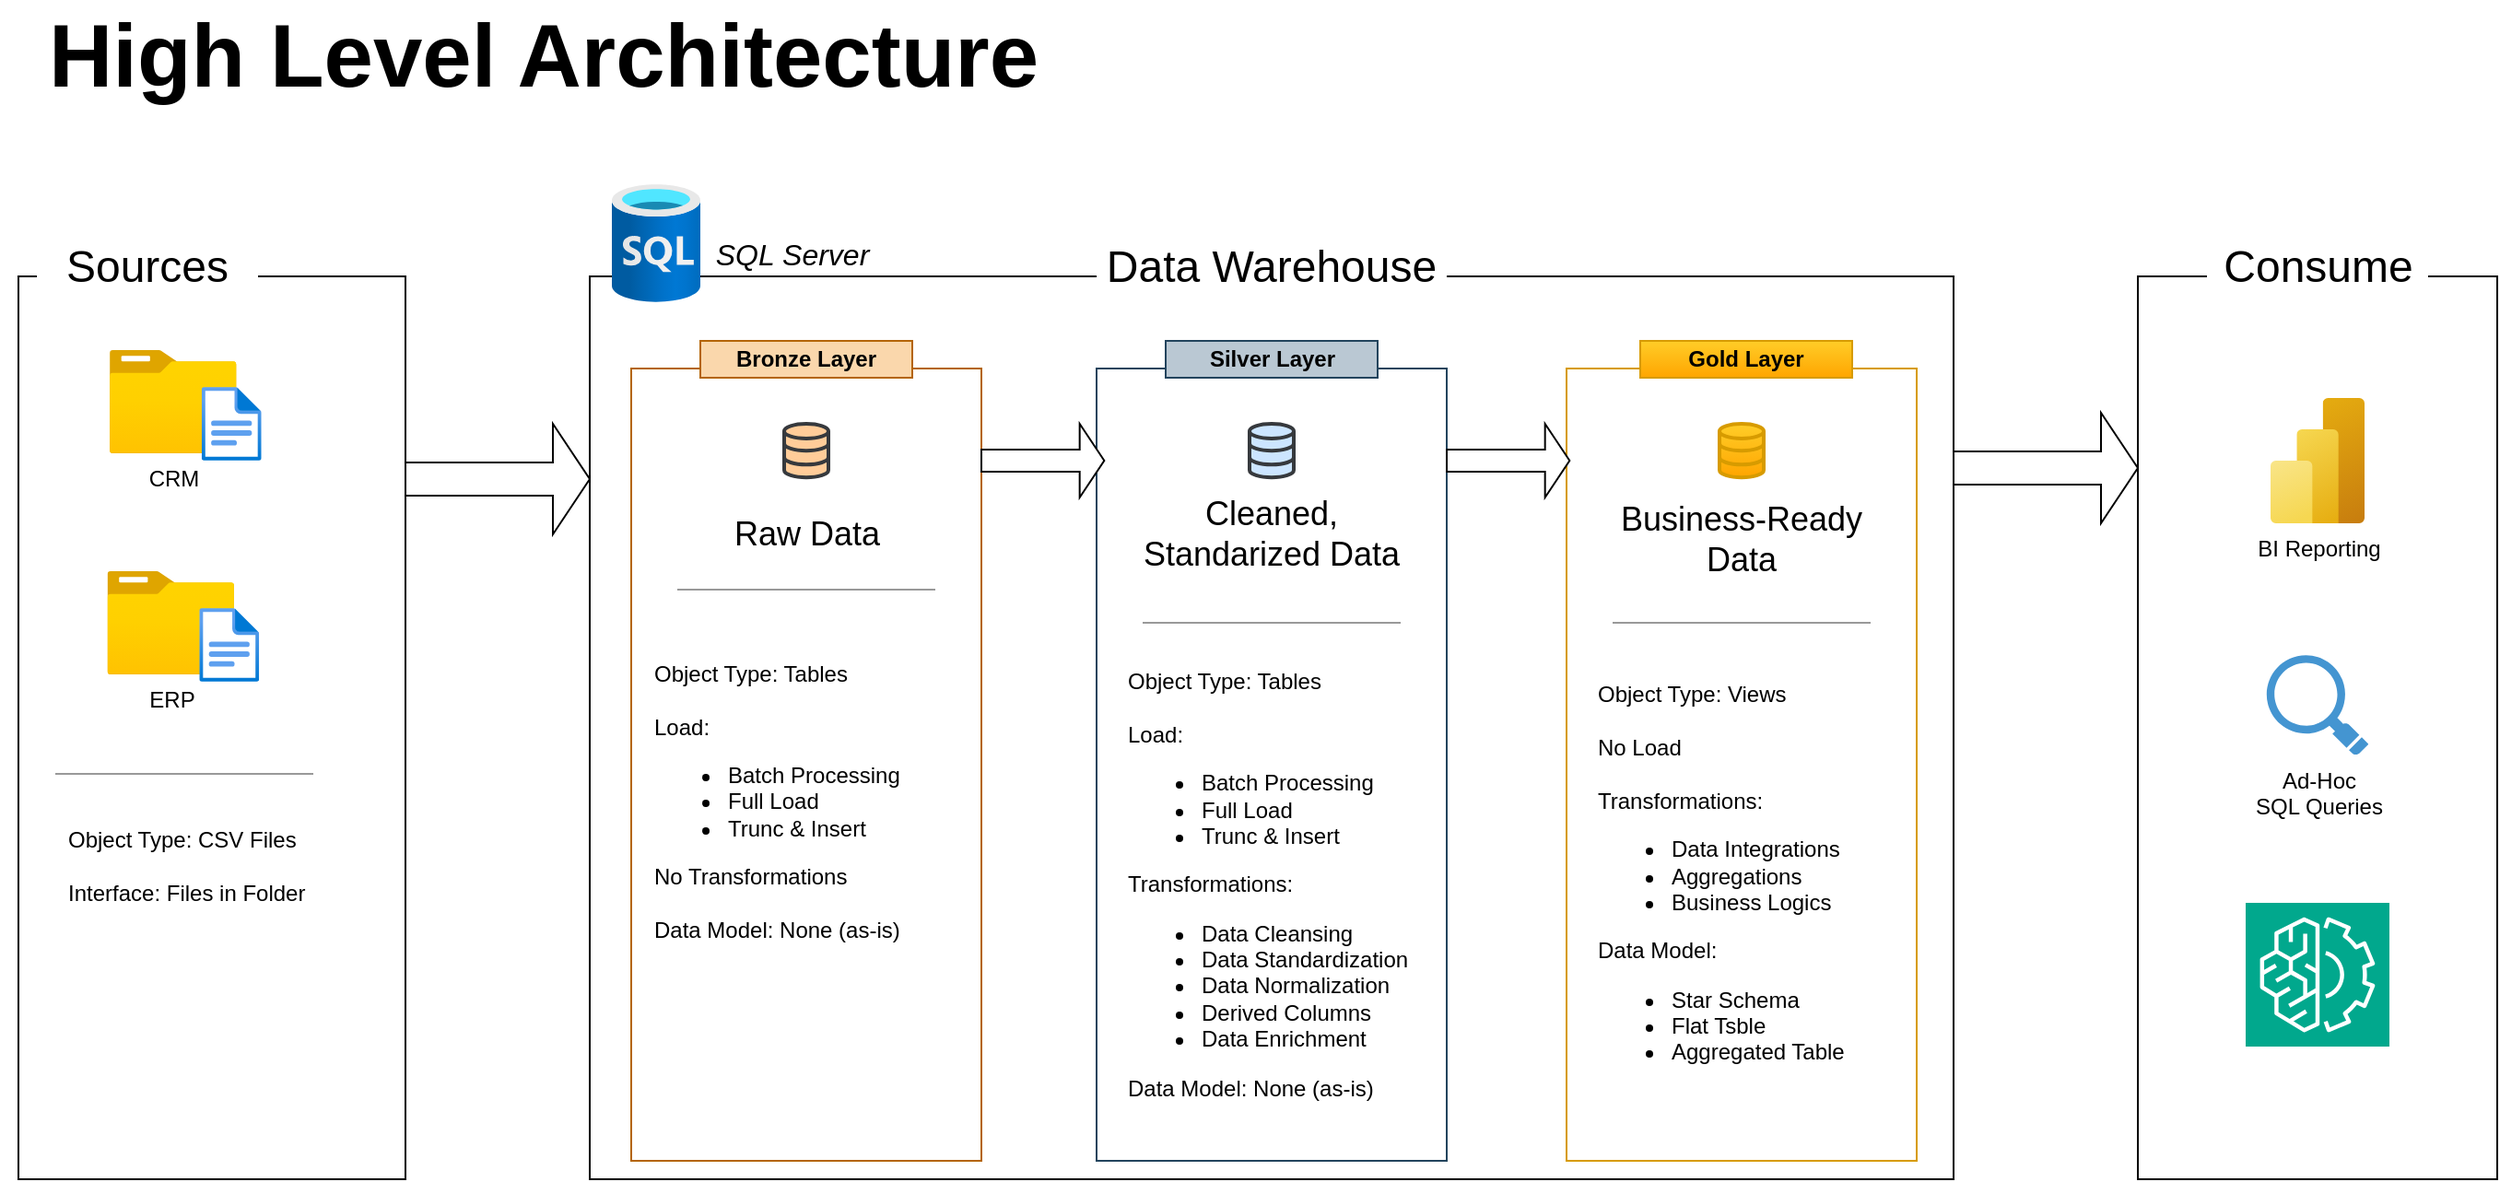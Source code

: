 <mxfile version="28.1.2">
  <diagram name="Page-1" id="-Wg4jpzrq00SH0v-1K6R">
    <mxGraphModel dx="2858" dy="1648" grid="1" gridSize="10" guides="1" tooltips="1" connect="1" arrows="1" fold="1" page="1" pageScale="1" pageWidth="850" pageHeight="1100" math="0" shadow="0">
      <root>
        <mxCell id="0" />
        <mxCell id="1" parent="0" />
        <mxCell id="yLwln4IDHJKUXo6dYSCl-1" value="&lt;font style=&quot;font-size: 48px;&quot;&gt;&lt;b style=&quot;&quot;&gt;High Level Architecture&lt;/b&gt;&lt;/font&gt;" style="text;strokeColor=none;align=center;fillColor=none;html=1;verticalAlign=middle;whiteSpace=wrap;rounded=0;" parent="1" vertex="1">
          <mxGeometry x="30" y="30" width="590" height="60" as="geometry" />
        </mxCell>
        <mxCell id="yLwln4IDHJKUXo6dYSCl-2" value="" style="rounded=0;whiteSpace=wrap;html=1;" parent="1" vertex="1">
          <mxGeometry x="40" y="180" width="210" height="490" as="geometry" />
        </mxCell>
        <mxCell id="yLwln4IDHJKUXo6dYSCl-3" value="&lt;font style=&quot;font-size: 24px;&quot;&gt;Sources&lt;/font&gt;" style="rounded=0;whiteSpace=wrap;html=1;strokeColor=none;" parent="1" vertex="1">
          <mxGeometry x="50" y="160" width="120" height="30" as="geometry" />
        </mxCell>
        <mxCell id="yLwln4IDHJKUXo6dYSCl-4" value="" style="rounded=0;whiteSpace=wrap;html=1;" parent="1" vertex="1">
          <mxGeometry x="350" y="180" width="740" height="490" as="geometry" />
        </mxCell>
        <mxCell id="yLwln4IDHJKUXo6dYSCl-5" value="&lt;font style=&quot;font-size: 24px;&quot;&gt;Data Warehouse&lt;/font&gt;" style="rounded=0;whiteSpace=wrap;html=1;strokeColor=none;" parent="1" vertex="1">
          <mxGeometry x="625" y="160" width="190" height="30" as="geometry" />
        </mxCell>
        <mxCell id="yLwln4IDHJKUXo6dYSCl-8" value="" style="rounded=0;whiteSpace=wrap;html=1;" parent="1" vertex="1">
          <mxGeometry x="1190" y="180" width="195" height="490" as="geometry" />
        </mxCell>
        <mxCell id="yLwln4IDHJKUXo6dYSCl-9" value="&lt;font style=&quot;font-size: 24px;&quot;&gt;Consume&lt;/font&gt;" style="rounded=0;whiteSpace=wrap;html=1;strokeColor=none;" parent="1" vertex="1">
          <mxGeometry x="1227.5" y="160" width="120" height="30" as="geometry" />
        </mxCell>
        <mxCell id="yLwln4IDHJKUXo6dYSCl-11" value="" style="rounded=0;whiteSpace=wrap;html=1;fillColor=none;strokeColor=#b46504;" parent="1" vertex="1">
          <mxGeometry x="372.5" y="230" width="190" height="430" as="geometry" />
        </mxCell>
        <mxCell id="yLwln4IDHJKUXo6dYSCl-13" value="" style="rounded=0;whiteSpace=wrap;html=1;fillColor=none;strokeColor=#23445d;" parent="1" vertex="1">
          <mxGeometry x="625" y="230" width="190" height="430" as="geometry" />
        </mxCell>
        <mxCell id="yLwln4IDHJKUXo6dYSCl-15" value="" style="rounded=0;whiteSpace=wrap;html=1;fillColor=none;strokeColor=#d79b00;gradientColor=#ffa500;" parent="1" vertex="1">
          <mxGeometry x="880" y="230" width="190" height="430" as="geometry" />
        </mxCell>
        <mxCell id="yLwln4IDHJKUXo6dYSCl-16" value="CRM" style="image;aspect=fixed;html=1;points=[];align=center;fontSize=12;image=img/lib/azure2/general/Folder_Blank.svg;" parent="1" vertex="1">
          <mxGeometry x="89.39" y="220" width="69" height="56.0" as="geometry" />
        </mxCell>
        <mxCell id="yLwln4IDHJKUXo6dYSCl-17" value="" style="image;aspect=fixed;html=1;points=[];align=center;fontSize=12;image=img/lib/azure2/general/File.svg;" parent="1" vertex="1">
          <mxGeometry x="139.39" y="240" width="32.46" height="40" as="geometry" />
        </mxCell>
        <mxCell id="yLwln4IDHJKUXo6dYSCl-20" value="ERP" style="image;aspect=fixed;html=1;points=[];align=center;fontSize=12;image=img/lib/azure2/general/Folder_Blank.svg;" parent="1" vertex="1">
          <mxGeometry x="88.16" y="340" width="69" height="56.0" as="geometry" />
        </mxCell>
        <mxCell id="yLwln4IDHJKUXo6dYSCl-21" value="" style="image;aspect=fixed;html=1;points=[];align=center;fontSize=12;image=img/lib/azure2/general/File.svg;" parent="1" vertex="1">
          <mxGeometry x="138.16" y="360" width="32.46" height="40" as="geometry" />
        </mxCell>
        <mxCell id="yLwln4IDHJKUXo6dYSCl-23" value="" style="verticalLabelPosition=bottom;shadow=0;dashed=0;align=center;html=1;verticalAlign=top;strokeWidth=1;shape=mxgraph.mockup.markup.line;strokeColor=#999999;" parent="1" vertex="1">
          <mxGeometry x="60" y="440" width="140" height="20" as="geometry" />
        </mxCell>
        <mxCell id="yLwln4IDHJKUXo6dYSCl-24" value="Object Type: CSV Files&lt;br&gt;&lt;br&gt;&lt;div&gt;Interface: Files in Folder&lt;/div&gt;" style="text;strokeColor=none;align=left;fillColor=none;html=1;verticalAlign=middle;whiteSpace=wrap;rounded=0;" parent="1" vertex="1">
          <mxGeometry x="65" y="465" width="185" height="70" as="geometry" />
        </mxCell>
        <mxCell id="yLwln4IDHJKUXo6dYSCl-25" value="" style="html=1;verticalLabelPosition=bottom;align=center;labelBackgroundColor=#ffffff;verticalAlign=top;strokeWidth=2;strokeColor=#36393d;shadow=0;dashed=0;shape=mxgraph.ios7.icons.data;fillColor=#ffcc99;" parent="1" vertex="1">
          <mxGeometry x="455.5" y="260" width="24" height="29.1" as="geometry" />
        </mxCell>
        <mxCell id="yLwln4IDHJKUXo6dYSCl-26" value="" style="html=1;verticalLabelPosition=bottom;align=center;labelBackgroundColor=#ffffff;verticalAlign=top;strokeWidth=2;strokeColor=#36393d;shadow=0;dashed=0;shape=mxgraph.ios7.icons.data;fillColor=#cce5ff;" parent="1" vertex="1">
          <mxGeometry x="708" y="260" width="24" height="29.1" as="geometry" />
        </mxCell>
        <mxCell id="yLwln4IDHJKUXo6dYSCl-27" value="" style="html=1;verticalLabelPosition=bottom;align=center;labelBackgroundColor=#ffffff;verticalAlign=top;strokeWidth=2;strokeColor=#d79b00;shadow=0;dashed=0;shape=mxgraph.ios7.icons.data;fillColor=#ffcd28;gradientColor=#ffa500;" parent="1" vertex="1">
          <mxGeometry x="963" y="260" width="24" height="29.1" as="geometry" />
        </mxCell>
        <mxCell id="yLwln4IDHJKUXo6dYSCl-29" value="" style="shape=singleArrow;whiteSpace=wrap;html=1;" parent="1" vertex="1">
          <mxGeometry x="1090" y="254" width="100" height="60" as="geometry" />
        </mxCell>
        <mxCell id="yLwln4IDHJKUXo6dYSCl-30" value="" style="shape=singleArrow;whiteSpace=wrap;html=1;" parent="1" vertex="1">
          <mxGeometry x="250" y="260" width="100" height="60" as="geometry" />
        </mxCell>
        <mxCell id="yLwln4IDHJKUXo6dYSCl-31" value="&lt;font style=&quot;font-size: 18px;&quot;&gt;Raw Data&lt;/font&gt;" style="text;html=1;align=center;verticalAlign=middle;whiteSpace=wrap;rounded=0;" parent="1" vertex="1">
          <mxGeometry x="417.5" y="305" width="100" height="30" as="geometry" />
        </mxCell>
        <mxCell id="yLwln4IDHJKUXo6dYSCl-32" value="&lt;font style=&quot;font-size: 18px;&quot;&gt;Cleaned, Standarized Data&lt;/font&gt;" style="text;html=1;align=center;verticalAlign=middle;whiteSpace=wrap;rounded=0;" parent="1" vertex="1">
          <mxGeometry x="640" y="305" width="160" height="30" as="geometry" />
        </mxCell>
        <mxCell id="yLwln4IDHJKUXo6dYSCl-33" value="&lt;font style=&quot;font-size: 18px;&quot;&gt;Business-Ready Data&lt;/font&gt;" style="text;html=1;align=center;verticalAlign=middle;whiteSpace=wrap;rounded=0;" parent="1" vertex="1">
          <mxGeometry x="895" y="305" width="160" height="35" as="geometry" />
        </mxCell>
        <mxCell id="yLwln4IDHJKUXo6dYSCl-34" value="&lt;div&gt;Object Type: Tables&lt;/div&gt;&lt;div&gt;&lt;br&gt;&lt;/div&gt;Load:&lt;div&gt;&lt;ul&gt;&lt;li&gt;Batch Processing&lt;/li&gt;&lt;li&gt;Full Load&lt;/li&gt;&lt;li&gt;Trunc &amp;amp; Insert&lt;br&gt;&lt;/li&gt;&lt;/ul&gt;&lt;div&gt;No Transformations&lt;div&gt;&lt;br&gt;&lt;/div&gt;&lt;div&gt;Data Model: None (as-is)&lt;/div&gt;&lt;/div&gt;&lt;/div&gt;" style="text;html=1;align=left;verticalAlign=middle;whiteSpace=wrap;rounded=0;" parent="1" vertex="1">
          <mxGeometry x="382.5" y="380" width="160.5" height="170" as="geometry" />
        </mxCell>
        <mxCell id="yLwln4IDHJKUXo6dYSCl-38" value="&lt;div&gt;Object Type: Tables&lt;/div&gt;&lt;div&gt;&lt;br&gt;&lt;/div&gt;Load:&lt;div&gt;&lt;ul&gt;&lt;li&gt;Batch Processing&lt;/li&gt;&lt;li&gt;Full Load&lt;/li&gt;&lt;li&gt;Trunc &amp;amp; Insert&lt;br&gt;&lt;/li&gt;&lt;/ul&gt;&lt;div&gt;Transformations:&lt;/div&gt;&lt;/div&gt;&lt;div&gt;&lt;ul&gt;&lt;li&gt;Data Cleansing&lt;/li&gt;&lt;li&gt;Data Standardization&lt;/li&gt;&lt;li&gt;Data Normalization&lt;/li&gt;&lt;li&gt;Derived Columns&lt;/li&gt;&lt;li&gt;Data Enrichment&lt;/li&gt;&lt;/ul&gt;&lt;div&gt;Data Model: None (as-is)&lt;/div&gt;&lt;/div&gt;" style="text;html=1;align=left;verticalAlign=middle;whiteSpace=wrap;rounded=0;" parent="1" vertex="1">
          <mxGeometry x="639.5" y="390" width="160.5" height="240" as="geometry" />
        </mxCell>
        <mxCell id="yLwln4IDHJKUXo6dYSCl-39" value="" style="verticalLabelPosition=bottom;shadow=0;dashed=0;align=center;html=1;verticalAlign=top;strokeWidth=1;shape=mxgraph.mockup.markup.line;strokeColor=#999999;" parent="1" vertex="1">
          <mxGeometry x="397.5" y="340" width="140" height="20" as="geometry" />
        </mxCell>
        <mxCell id="yLwln4IDHJKUXo6dYSCl-40" value="" style="verticalLabelPosition=bottom;shadow=0;dashed=0;align=center;html=1;verticalAlign=top;strokeWidth=1;shape=mxgraph.mockup.markup.line;strokeColor=#999999;" parent="1" vertex="1">
          <mxGeometry x="650" y="358" width="140" height="20" as="geometry" />
        </mxCell>
        <mxCell id="yLwln4IDHJKUXo6dYSCl-41" value="" style="verticalLabelPosition=bottom;shadow=0;dashed=0;align=center;html=1;verticalAlign=top;strokeWidth=1;shape=mxgraph.mockup.markup.line;strokeColor=#999999;" parent="1" vertex="1">
          <mxGeometry x="905" y="358" width="140" height="20" as="geometry" />
        </mxCell>
        <mxCell id="yLwln4IDHJKUXo6dYSCl-12" value="Silver Layer" style="rounded=0;whiteSpace=wrap;html=1;fillColor=#bac8d3;strokeColor=#23445d;fontStyle=1" parent="1" vertex="1">
          <mxGeometry x="662.5" y="215" width="115" height="20" as="geometry" />
        </mxCell>
        <mxCell id="yLwln4IDHJKUXo6dYSCl-10" value="Bronze Layer" style="rounded=0;whiteSpace=wrap;html=1;fillColor=#fad7ac;strokeColor=#b46504;fontStyle=1" parent="1" vertex="1">
          <mxGeometry x="410" y="215" width="115" height="20" as="geometry" />
        </mxCell>
        <mxCell id="yLwln4IDHJKUXo6dYSCl-14" value="Gold Layer" style="rounded=0;whiteSpace=wrap;html=1;fillColor=#ffcd28;strokeColor=#d79b00;fontStyle=1;gradientColor=#ffa500;" parent="1" vertex="1">
          <mxGeometry x="920" y="215" width="115" height="20" as="geometry" />
        </mxCell>
        <mxCell id="yLwln4IDHJKUXo6dYSCl-42" value="&lt;div&gt;Object Type: Views&lt;/div&gt;&lt;div&gt;&lt;br&gt;&lt;/div&gt;No Load&lt;div&gt;&lt;br&gt;&lt;/div&gt;&lt;div&gt;&lt;div&gt;&lt;div&gt;Transformations:&lt;/div&gt;&lt;/div&gt;&lt;div&gt;&lt;ul&gt;&lt;li&gt;Data Integrations&lt;/li&gt;&lt;li&gt;Aggregations&lt;/li&gt;&lt;li&gt;Business Logics&lt;/li&gt;&lt;/ul&gt;&lt;div&gt;Data Model:&amp;nbsp;&lt;/div&gt;&lt;/div&gt;&lt;/div&gt;&lt;div&gt;&lt;ul&gt;&lt;li&gt;Star Schema&lt;/li&gt;&lt;li&gt;Flat Tsble&lt;/li&gt;&lt;li&gt;Aggregated Table&lt;/li&gt;&lt;/ul&gt;&lt;/div&gt;" style="text;html=1;align=left;verticalAlign=middle;whiteSpace=wrap;rounded=0;" parent="1" vertex="1">
          <mxGeometry x="894.5" y="390" width="160.5" height="240" as="geometry" />
        </mxCell>
        <mxCell id="yLwln4IDHJKUXo6dYSCl-43" value="" style="shape=singleArrow;whiteSpace=wrap;html=1;" parent="1" vertex="1">
          <mxGeometry x="562.5" y="260" width="66.67" height="40" as="geometry" />
        </mxCell>
        <mxCell id="yLwln4IDHJKUXo6dYSCl-44" value="" style="shape=singleArrow;whiteSpace=wrap;html=1;" parent="1" vertex="1">
          <mxGeometry x="815" y="260" width="66.67" height="40" as="geometry" />
        </mxCell>
        <mxCell id="yLwln4IDHJKUXo6dYSCl-45" value="BI Reporting" style="image;aspect=fixed;html=1;points=[];align=center;fontSize=12;image=img/lib/azure2/analytics/Power_BI_Embedded.svg;" parent="1" vertex="1">
          <mxGeometry x="1262" y="246" width="51" height="68" as="geometry" />
        </mxCell>
        <mxCell id="YKIkPbp4UtoIMHGwWNY1-1" value="Ad-Hoc&lt;div&gt;SQL Queries&lt;/div&gt;" style="shadow=0;dashed=0;html=1;strokeColor=none;fillColor=#4495D1;labelPosition=center;verticalLabelPosition=bottom;verticalAlign=top;align=center;outlineConnect=0;shape=mxgraph.veeam.magnifying_glass;pointerEvents=1;" vertex="1" parent="1">
          <mxGeometry x="1259.9" y="385.6" width="55.2" height="54.4" as="geometry" />
        </mxCell>
        <mxCell id="YKIkPbp4UtoIMHGwWNY1-2" value="&lt;font&gt;Machine Learning&lt;/font&gt;" style="sketch=0;points=[[0,0,0],[0.25,0,0],[0.5,0,0],[0.75,0,0],[1,0,0],[0,1,0],[0.25,1,0],[0.5,1,0],[0.75,1,0],[1,1,0],[0,0.25,0],[0,0.5,0],[0,0.75,0],[1,0.25,0],[1,0.5,0],[1,0.75,0]];outlineConnect=0;fontColor=#FFFFFF;fillColor=#01A88D;strokeColor=#ffffff;dashed=0;verticalLabelPosition=bottom;verticalAlign=top;align=center;html=1;fontSize=12;fontStyle=0;aspect=fixed;shape=mxgraph.aws4.resourceIcon;resIcon=mxgraph.aws4.machine_learning;" vertex="1" parent="1">
          <mxGeometry x="1248.5" y="520" width="78" height="78" as="geometry" />
        </mxCell>
        <mxCell id="YKIkPbp4UtoIMHGwWNY1-3" value="" style="image;aspect=fixed;html=1;points=[];align=center;fontSize=12;image=img/lib/azure2/databases/SQL_Database.svg;" vertex="1" parent="1">
          <mxGeometry x="362" y="130" width="48" height="64" as="geometry" />
        </mxCell>
        <mxCell id="YKIkPbp4UtoIMHGwWNY1-4" value="&lt;font style=&quot;font-size: 16px;&quot;&gt;&lt;i&gt;SQL Server&lt;/i&gt;&lt;/font&gt;" style="text;html=1;align=center;verticalAlign=middle;whiteSpace=wrap;rounded=0;" vertex="1" parent="1">
          <mxGeometry x="410" y="153" width="100" height="30" as="geometry" />
        </mxCell>
      </root>
    </mxGraphModel>
  </diagram>
</mxfile>
